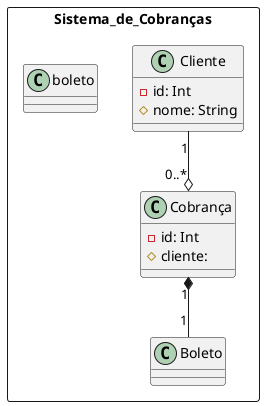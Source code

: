 @startuml sisDeCobrança
  package Sistema_de_Cobranças <<rectangle>> {
    class Cliente {
      - id: Int
      # nome: String
    }
    class Cobrança {
      - id: Int
      # cliente: 
    }
    Cliente "1" --o "0..*" Cobrança
    class boleto {}
    Cobrança "1" *-- "1" Boleto
  }
@enduml
